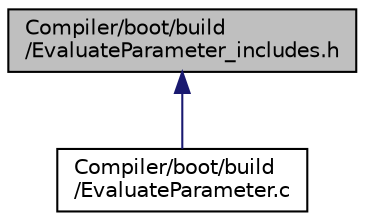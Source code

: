digraph "Compiler/boot/build/EvaluateParameter_includes.h"
{
  edge [fontname="Helvetica",fontsize="10",labelfontname="Helvetica",labelfontsize="10"];
  node [fontname="Helvetica",fontsize="10",shape=record];
  Node30 [label="Compiler/boot/build\l/EvaluateParameter_includes.h",height=0.2,width=0.4,color="black", fillcolor="grey75", style="filled", fontcolor="black"];
  Node30 -> Node31 [dir="back",color="midnightblue",fontsize="10",style="solid",fontname="Helvetica"];
  Node31 [label="Compiler/boot/build\l/EvaluateParameter.c",height=0.2,width=0.4,color="black", fillcolor="white", style="filled",URL="$d1/d5c/_evaluate_parameter_8c.html"];
}
